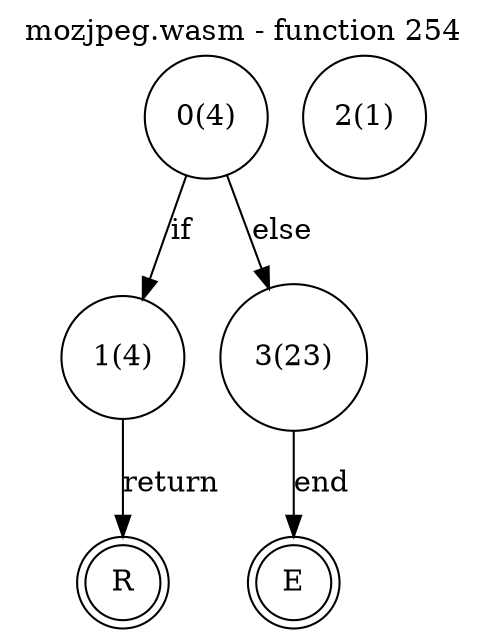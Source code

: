 digraph finite_state_machine {
    label = "mozjpeg.wasm - function 254"
    labelloc =  t
    labelfontsize = 16
    labelfontcolor = black
    labelfontname = "Helvetica"
    node [shape = doublecircle]; E R ;
node [shape=circle, fontcolor=black, style="", label="0(4)"]0
node [shape=circle, fontcolor=black, style="", label="1(4)"]1
node [shape=circle, fontcolor=black, style="", label="2(1)"]2
node [shape=circle, fontcolor=black, style="", label="3(23)"]3
node [shape=circle, fontcolor=black, style="", label="E"]E
node [shape=circle, fontcolor=black, style="", label="R"]R
    0 -> 1[label="if"];
    0 -> 3[label="else"];
    1 -> R[label="return"];
    3 -> E[label="end"];
}
